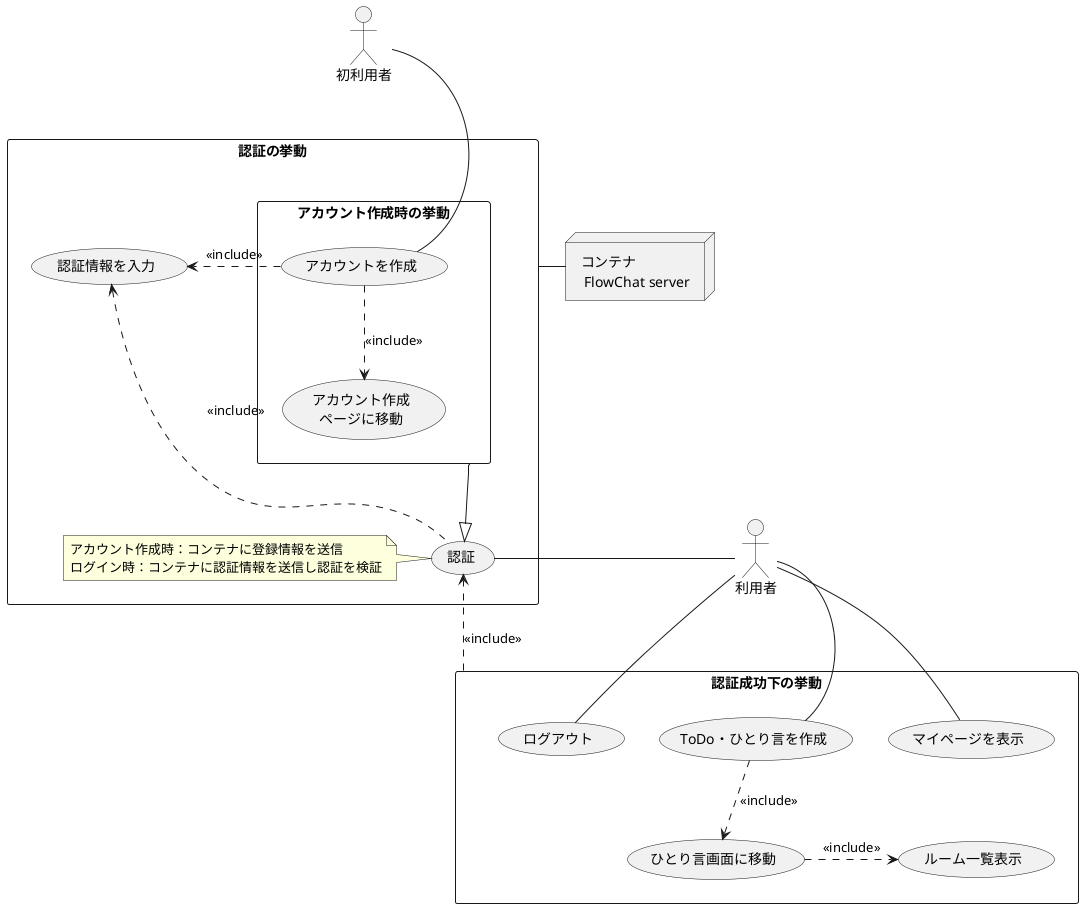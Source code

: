 'イテレーション１の期待する動作についてまとめる

'アカウント作成の挙動
@startuml use_case_iteration1
'使用する要素を宣言する
actor 初利用者 as beginner
actor 利用者 as user
node "コンテナ \n FlowChat server" as fcs
rectangle 認証の挙動 as auths_action {
    (認証) as auths
    (認証情報を入力) as input_data
    note left of auths
        アカウント作成時：コンテナに登録情報を送信
        ログイン時：コンテナに認証情報を送信し認証を検証
    end note
    rectangle アカウント作成時の挙動 as create_action {
        (アカウントを作成) as create_user
        (アカウント作成\nページに移動) as create_user_page
    }
}
rectangle 認証成功下の挙動 as under_auths {
    (ログアウト) as logout
    (ルーム一覧表示) as show_rooms
    (ひとり言画面に移動) as todo_page
    (ToDo・ひとり言を作成) as create_todo
    (マイページを表示) as mypage
}

'ユースケースの依存関係
create_user .> input_data        : <<include>>
create_user ..> create_user_page : <<include>>
input_data   <... auths          : <<include>>
create_todo ..> todo_page        : <<include>>
todo_page   .>  show_rooms       : <<include>>
under_auths ..> auths            : <<include>>
create_action --|> auths

'ユースケースの関係
'アカウント作成とユーザを紐付け
beginner -[hidden]- create_user
beginner -[hidden]- create_user
beginner -[hidden]- create_user
beginner -[hidden]- create_user
beginner -[hidden]- create_user
beginner -[hidden]- create_user
beginner -[hidden]- create_user
beginner -[hidden]- create_user
beginner -- create_user
'認証とシステムを紐付け
fcs      - auths_action
'認証動作とユーザを紐付け
auths    - user
'見え方を制御
auths_action --[hidden]-- under_auths

'利用者ができることを紐付け
user -- logout
user -- mypage

user -[hidden]- create_todo
user -[hidden]- create_todo
user -[hidden]- create_todo
user -[hidden]- create_todo
user -[hidden]- create_todo
user -[hidden]- create_todo
user -- create_todo

@enduml